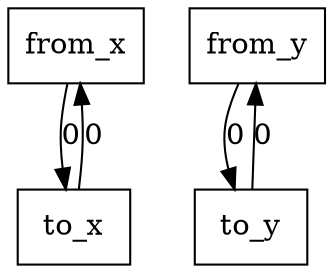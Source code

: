 digraph {
    graph [rankdir=TB
          ,bgcolor=transparent];
    node [shape=box
         ,fillcolor=white
         ,style=filled];
    0 [label=<from_x>];
    1 [label=<from_y>];
    2 [label=<to_x>];
    3 [label=<to_y>];
    0 -> 2 [label=0];
    1 -> 3 [label=0];
    2 -> 0 [label=0];
    3 -> 1 [label=0];
}